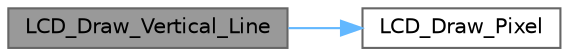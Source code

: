 digraph "LCD_Draw_Vertical_Line"
{
 // LATEX_PDF_SIZE
  bgcolor="transparent";
  edge [fontname=Helvetica,fontsize=10,labelfontname=Helvetica,labelfontsize=10];
  node [fontname=Helvetica,fontsize=10,shape=box,height=0.2,width=0.4];
  rankdir="LR";
  Node1 [id="Node000001",label="LCD_Draw_Vertical_Line",height=0.2,width=0.4,color="gray40", fillcolor="grey60", style="filled", fontcolor="black",tooltip=" "];
  Node1 -> Node2 [id="edge1_Node000001_Node000002",color="steelblue1",style="solid",tooltip=" "];
  Node2 [id="Node000002",label="LCD_Draw_Pixel",height=0.2,width=0.4,color="grey40", fillcolor="white", style="filled",URL="$_l_c_d___driver_8c.html#a1fcee343bead66e79958b5d243fcaabb",tooltip=" "];
}
